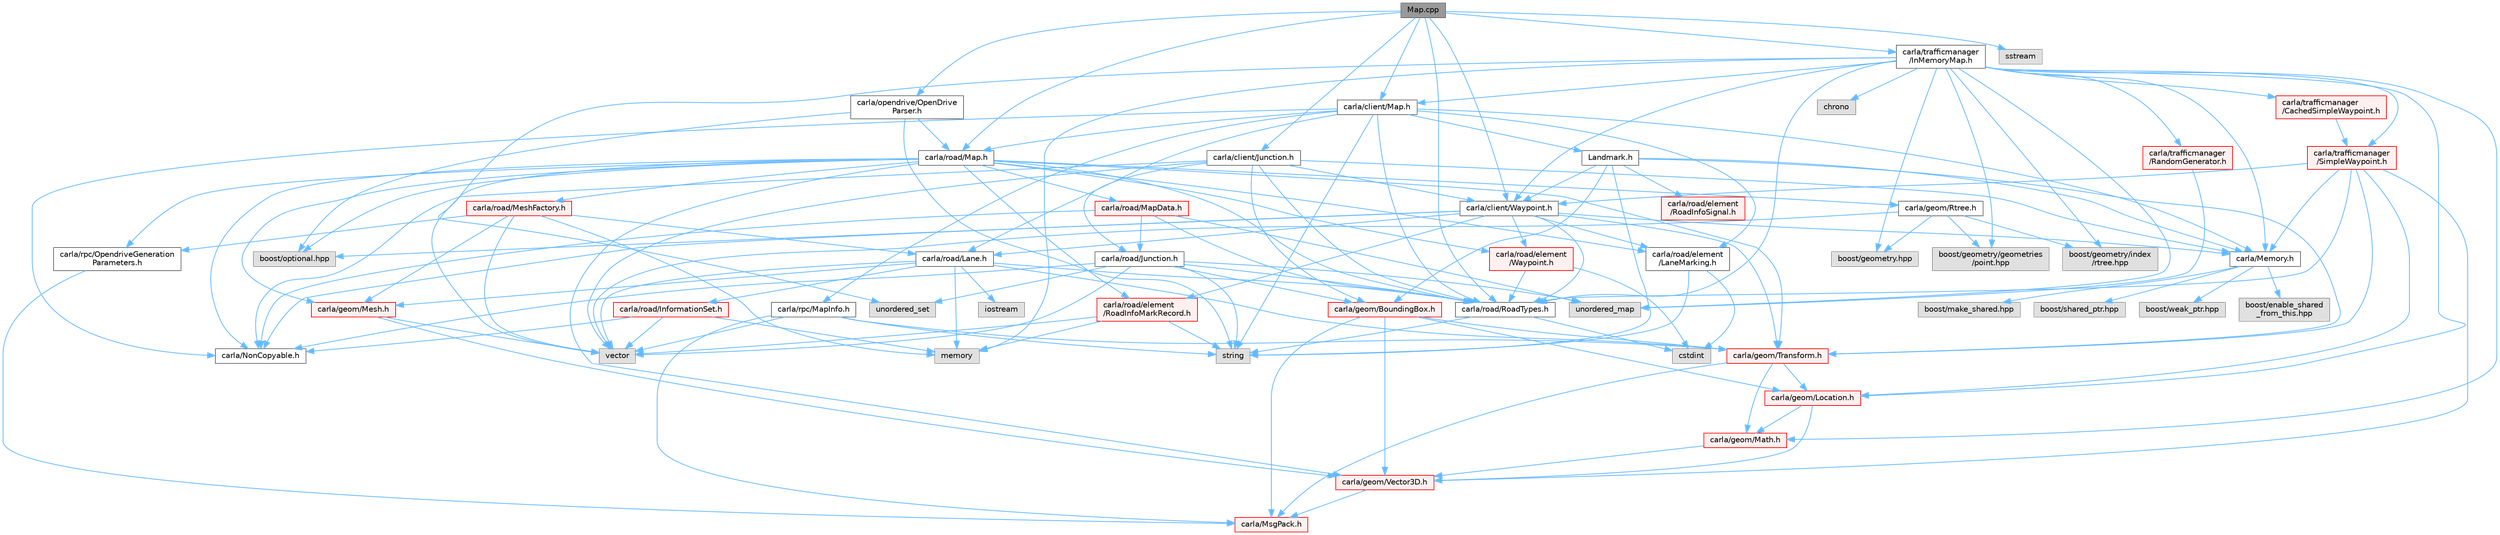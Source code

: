 digraph "Map.cpp"
{
 // INTERACTIVE_SVG=YES
 // LATEX_PDF_SIZE
  bgcolor="transparent";
  edge [fontname=Helvetica,fontsize=10,labelfontname=Helvetica,labelfontsize=10];
  node [fontname=Helvetica,fontsize=10,shape=box,height=0.2,width=0.4];
  Node1 [id="Node000001",label="Map.cpp",height=0.2,width=0.4,color="gray40", fillcolor="grey60", style="filled", fontcolor="black",tooltip=" "];
  Node1 -> Node2 [id="edge1_Node000001_Node000002",color="steelblue1",style="solid",tooltip=" "];
  Node2 [id="Node000002",label="carla/client/Map.h",height=0.2,width=0.4,color="grey40", fillcolor="white", style="filled",URL="$d4/d9d/client_2Map_8h.html",tooltip=" "];
  Node2 -> Node3 [id="edge2_Node000002_Node000003",color="steelblue1",style="solid",tooltip=" "];
  Node3 [id="Node000003",label="carla/Memory.h",height=0.2,width=0.4,color="grey40", fillcolor="white", style="filled",URL="$de/d5c/Memory_8h.html",tooltip=" "];
  Node3 -> Node4 [id="edge3_Node000003_Node000004",color="steelblue1",style="solid",tooltip=" "];
  Node4 [id="Node000004",label="boost/enable_shared\l_from_this.hpp",height=0.2,width=0.4,color="grey60", fillcolor="#E0E0E0", style="filled",tooltip=" "];
  Node3 -> Node5 [id="edge4_Node000003_Node000005",color="steelblue1",style="solid",tooltip=" "];
  Node5 [id="Node000005",label="boost/make_shared.hpp",height=0.2,width=0.4,color="grey60", fillcolor="#E0E0E0", style="filled",tooltip=" "];
  Node3 -> Node6 [id="edge5_Node000003_Node000006",color="steelblue1",style="solid",tooltip=" "];
  Node6 [id="Node000006",label="boost/shared_ptr.hpp",height=0.2,width=0.4,color="grey60", fillcolor="#E0E0E0", style="filled",tooltip=" "];
  Node3 -> Node7 [id="edge6_Node000003_Node000007",color="steelblue1",style="solid",tooltip=" "];
  Node7 [id="Node000007",label="boost/weak_ptr.hpp",height=0.2,width=0.4,color="grey60", fillcolor="#E0E0E0", style="filled",tooltip=" "];
  Node2 -> Node8 [id="edge7_Node000002_Node000008",color="steelblue1",style="solid",tooltip=" "];
  Node8 [id="Node000008",label="carla/NonCopyable.h",height=0.2,width=0.4,color="grey40", fillcolor="white", style="filled",URL="$d4/dd8/LibCarla_2source_2carla_2NonCopyable_8h.html",tooltip=" "];
  Node2 -> Node9 [id="edge8_Node000002_Node000009",color="steelblue1",style="solid",tooltip=" "];
  Node9 [id="Node000009",label="carla/road/element\l/LaneMarking.h",height=0.2,width=0.4,color="grey40", fillcolor="white", style="filled",URL="$d5/d4c/LaneMarking_8h.html",tooltip=" "];
  Node9 -> Node10 [id="edge9_Node000009_Node000010",color="steelblue1",style="solid",tooltip=" "];
  Node10 [id="Node000010",label="cstdint",height=0.2,width=0.4,color="grey60", fillcolor="#E0E0E0", style="filled",tooltip=" "];
  Node9 -> Node11 [id="edge10_Node000009_Node000011",color="steelblue1",style="solid",tooltip=" "];
  Node11 [id="Node000011",label="string",height=0.2,width=0.4,color="grey60", fillcolor="#E0E0E0", style="filled",tooltip=" "];
  Node2 -> Node12 [id="edge11_Node000002_Node000012",color="steelblue1",style="solid",tooltip=" "];
  Node12 [id="Node000012",label="carla/road/Lane.h",height=0.2,width=0.4,color="grey40", fillcolor="white", style="filled",URL="$d8/d27/Lane_8h.html",tooltip=" "];
  Node12 -> Node13 [id="edge12_Node000012_Node000013",color="steelblue1",style="solid",tooltip=" "];
  Node13 [id="Node000013",label="carla/geom/Mesh.h",height=0.2,width=0.4,color="red", fillcolor="#FFF0F0", style="filled",URL="$d9/d31/Mesh_8h.html",tooltip=" "];
  Node13 -> Node14 [id="edge13_Node000013_Node000014",color="steelblue1",style="solid",tooltip=" "];
  Node14 [id="Node000014",label="vector",height=0.2,width=0.4,color="grey60", fillcolor="#E0E0E0", style="filled",tooltip=" "];
  Node13 -> Node15 [id="edge14_Node000013_Node000015",color="steelblue1",style="solid",tooltip=" "];
  Node15 [id="Node000015",label="carla/geom/Vector3D.h",height=0.2,width=0.4,color="red", fillcolor="#FFF0F0", style="filled",URL="$de/d70/geom_2Vector3D_8h.html",tooltip=" "];
  Node15 -> Node16 [id="edge15_Node000015_Node000016",color="steelblue1",style="solid",tooltip=" "];
  Node16 [id="Node000016",label="carla/MsgPack.h",height=0.2,width=0.4,color="red", fillcolor="#FFF0F0", style="filled",URL="$d9/d6f/MsgPack_8h.html",tooltip=" "];
  Node12 -> Node40 [id="edge16_Node000012_Node000040",color="steelblue1",style="solid",tooltip=" "];
  Node40 [id="Node000040",label="carla/geom/Transform.h",height=0.2,width=0.4,color="red", fillcolor="#FFF0F0", style="filled",URL="$de/d17/geom_2Transform_8h.html",tooltip=" "];
  Node40 -> Node16 [id="edge17_Node000040_Node000016",color="steelblue1",style="solid",tooltip=" "];
  Node40 -> Node41 [id="edge18_Node000040_Node000041",color="steelblue1",style="solid",tooltip=" "];
  Node41 [id="Node000041",label="carla/geom/Location.h",height=0.2,width=0.4,color="red", fillcolor="#FFF0F0", style="filled",URL="$d9/d8b/geom_2Location_8h.html",tooltip=" "];
  Node41 -> Node15 [id="edge19_Node000041_Node000015",color="steelblue1",style="solid",tooltip=" "];
  Node41 -> Node43 [id="edge20_Node000041_Node000043",color="steelblue1",style="solid",tooltip=" "];
  Node43 [id="Node000043",label="carla/geom/Math.h",height=0.2,width=0.4,color="red", fillcolor="#FFF0F0", style="filled",URL="$db/d8a/Math_8h.html",tooltip=" "];
  Node43 -> Node15 [id="edge21_Node000043_Node000015",color="steelblue1",style="solid",tooltip=" "];
  Node40 -> Node43 [id="edge22_Node000040_Node000043",color="steelblue1",style="solid",tooltip=" "];
  Node12 -> Node49 [id="edge23_Node000012_Node000049",color="steelblue1",style="solid",tooltip=" "];
  Node49 [id="Node000049",label="carla/road/InformationSet.h",height=0.2,width=0.4,color="red", fillcolor="#FFF0F0", style="filled",URL="$d2/d56/InformationSet_8h.html",tooltip=" "];
  Node49 -> Node8 [id="edge24_Node000049_Node000008",color="steelblue1",style="solid",tooltip=" "];
  Node49 -> Node14 [id="edge25_Node000049_Node000014",color="steelblue1",style="solid",tooltip=" "];
  Node49 -> Node27 [id="edge26_Node000049_Node000027",color="steelblue1",style="solid",tooltip=" "];
  Node27 [id="Node000027",label="memory",height=0.2,width=0.4,color="grey60", fillcolor="#E0E0E0", style="filled",tooltip=" "];
  Node12 -> Node58 [id="edge27_Node000012_Node000058",color="steelblue1",style="solid",tooltip=" "];
  Node58 [id="Node000058",label="carla/road/RoadTypes.h",height=0.2,width=0.4,color="grey40", fillcolor="white", style="filled",URL="$d6/dbb/RoadTypes_8h.html",tooltip=" "];
  Node58 -> Node10 [id="edge28_Node000058_Node000010",color="steelblue1",style="solid",tooltip=" "];
  Node58 -> Node11 [id="edge29_Node000058_Node000011",color="steelblue1",style="solid",tooltip=" "];
  Node12 -> Node14 [id="edge30_Node000012_Node000014",color="steelblue1",style="solid",tooltip=" "];
  Node12 -> Node24 [id="edge31_Node000012_Node000024",color="steelblue1",style="solid",tooltip=" "];
  Node24 [id="Node000024",label="iostream",height=0.2,width=0.4,color="grey60", fillcolor="#E0E0E0", style="filled",tooltip=" "];
  Node12 -> Node27 [id="edge32_Node000012_Node000027",color="steelblue1",style="solid",tooltip=" "];
  Node2 -> Node59 [id="edge33_Node000002_Node000059",color="steelblue1",style="solid",tooltip=" "];
  Node59 [id="Node000059",label="carla/road/Map.h",height=0.2,width=0.4,color="grey40", fillcolor="white", style="filled",URL="$df/d64/road_2Map_8h.html",tooltip=" "];
  Node59 -> Node13 [id="edge34_Node000059_Node000013",color="steelblue1",style="solid",tooltip=" "];
  Node59 -> Node60 [id="edge35_Node000059_Node000060",color="steelblue1",style="solid",tooltip=" "];
  Node60 [id="Node000060",label="carla/geom/Rtree.h",height=0.2,width=0.4,color="grey40", fillcolor="white", style="filled",URL="$d5/d30/Rtree_8h.html",tooltip=" "];
  Node60 -> Node14 [id="edge36_Node000060_Node000014",color="steelblue1",style="solid",tooltip=" "];
  Node60 -> Node61 [id="edge37_Node000060_Node000061",color="steelblue1",style="solid",tooltip=" "];
  Node61 [id="Node000061",label="boost/geometry.hpp",height=0.2,width=0.4,color="grey60", fillcolor="#E0E0E0", style="filled",tooltip=" "];
  Node60 -> Node62 [id="edge38_Node000060_Node000062",color="steelblue1",style="solid",tooltip=" "];
  Node62 [id="Node000062",label="boost/geometry/geometries\l/point.hpp",height=0.2,width=0.4,color="grey60", fillcolor="#E0E0E0", style="filled",tooltip=" "];
  Node60 -> Node63 [id="edge39_Node000060_Node000063",color="steelblue1",style="solid",tooltip=" "];
  Node63 [id="Node000063",label="boost/geometry/index\l/rtree.hpp",height=0.2,width=0.4,color="grey60", fillcolor="#E0E0E0", style="filled",tooltip=" "];
  Node59 -> Node40 [id="edge40_Node000059_Node000040",color="steelblue1",style="solid",tooltip=" "];
  Node59 -> Node8 [id="edge41_Node000059_Node000008",color="steelblue1",style="solid",tooltip=" "];
  Node59 -> Node9 [id="edge42_Node000059_Node000009",color="steelblue1",style="solid",tooltip=" "];
  Node59 -> Node64 [id="edge43_Node000059_Node000064",color="steelblue1",style="solid",tooltip=" "];
  Node64 [id="Node000064",label="carla/road/element\l/RoadInfoMarkRecord.h",height=0.2,width=0.4,color="red", fillcolor="#FFF0F0", style="filled",URL="$dd/d32/RoadInfoMarkRecord_8h.html",tooltip=" "];
  Node64 -> Node11 [id="edge44_Node000064_Node000011",color="steelblue1",style="solid",tooltip=" "];
  Node64 -> Node14 [id="edge45_Node000064_Node000014",color="steelblue1",style="solid",tooltip=" "];
  Node64 -> Node27 [id="edge46_Node000064_Node000027",color="steelblue1",style="solid",tooltip=" "];
  Node59 -> Node66 [id="edge47_Node000059_Node000066",color="steelblue1",style="solid",tooltip=" "];
  Node66 [id="Node000066",label="carla/road/element\l/Waypoint.h",height=0.2,width=0.4,color="red", fillcolor="#FFF0F0", style="filled",URL="$d3/dbb/road_2element_2Waypoint_8h.html",tooltip=" "];
  Node66 -> Node58 [id="edge48_Node000066_Node000058",color="steelblue1",style="solid",tooltip=" "];
  Node66 -> Node10 [id="edge49_Node000066_Node000010",color="steelblue1",style="solid",tooltip=" "];
  Node59 -> Node68 [id="edge50_Node000059_Node000068",color="steelblue1",style="solid",tooltip=" "];
  Node68 [id="Node000068",label="carla/road/MapData.h",height=0.2,width=0.4,color="red", fillcolor="#FFF0F0", style="filled",URL="$d5/db7/MapData_8h.html",tooltip=" "];
  Node68 -> Node8 [id="edge51_Node000068_Node000008",color="steelblue1",style="solid",tooltip=" "];
  Node68 -> Node74 [id="edge52_Node000068_Node000074",color="steelblue1",style="solid",tooltip=" "];
  Node74 [id="Node000074",label="carla/road/Junction.h",height=0.2,width=0.4,color="grey40", fillcolor="white", style="filled",URL="$d1/d3a/road_2Junction_8h.html",tooltip=" "];
  Node74 -> Node75 [id="edge53_Node000074_Node000075",color="steelblue1",style="solid",tooltip=" "];
  Node75 [id="Node000075",label="carla/geom/BoundingBox.h",height=0.2,width=0.4,color="red", fillcolor="#FFF0F0", style="filled",URL="$d2/dfe/LibCarla_2source_2carla_2geom_2BoundingBox_8h.html",tooltip=" "];
  Node75 -> Node16 [id="edge54_Node000075_Node000016",color="steelblue1",style="solid",tooltip=" "];
  Node75 -> Node40 [id="edge55_Node000075_Node000040",color="steelblue1",style="solid",tooltip=" "];
  Node75 -> Node41 [id="edge56_Node000075_Node000041",color="steelblue1",style="solid",tooltip=" "];
  Node75 -> Node15 [id="edge57_Node000075_Node000015",color="steelblue1",style="solid",tooltip=" "];
  Node74 -> Node8 [id="edge58_Node000074_Node000008",color="steelblue1",style="solid",tooltip=" "];
  Node74 -> Node58 [id="edge59_Node000074_Node000058",color="steelblue1",style="solid",tooltip=" "];
  Node74 -> Node79 [id="edge60_Node000074_Node000079",color="steelblue1",style="solid",tooltip=" "];
  Node79 [id="Node000079",label="unordered_map",height=0.2,width=0.4,color="grey60", fillcolor="#E0E0E0", style="filled",tooltip=" "];
  Node74 -> Node80 [id="edge61_Node000074_Node000080",color="steelblue1",style="solid",tooltip=" "];
  Node80 [id="Node000080",label="unordered_set",height=0.2,width=0.4,color="grey60", fillcolor="#E0E0E0", style="filled",tooltip=" "];
  Node74 -> Node14 [id="edge62_Node000074_Node000014",color="steelblue1",style="solid",tooltip=" "];
  Node74 -> Node11 [id="edge63_Node000074_Node000011",color="steelblue1",style="solid",tooltip=" "];
  Node68 -> Node58 [id="edge64_Node000068_Node000058",color="steelblue1",style="solid",tooltip=" "];
  Node68 -> Node79 [id="edge65_Node000068_Node000079",color="steelblue1",style="solid",tooltip=" "];
  Node59 -> Node58 [id="edge66_Node000059_Node000058",color="steelblue1",style="solid",tooltip=" "];
  Node59 -> Node88 [id="edge67_Node000059_Node000088",color="steelblue1",style="solid",tooltip=" "];
  Node88 [id="Node000088",label="carla/road/MeshFactory.h",height=0.2,width=0.4,color="red", fillcolor="#FFF0F0", style="filled",URL="$d9/d87/MeshFactory_8h.html",tooltip=" "];
  Node88 -> Node27 [id="edge68_Node000088_Node000027",color="steelblue1",style="solid",tooltip=" "];
  Node88 -> Node14 [id="edge69_Node000088_Node000014",color="steelblue1",style="solid",tooltip=" "];
  Node88 -> Node13 [id="edge70_Node000088_Node000013",color="steelblue1",style="solid",tooltip=" "];
  Node88 -> Node12 [id="edge71_Node000088_Node000012",color="steelblue1",style="solid",tooltip=" "];
  Node88 -> Node89 [id="edge72_Node000088_Node000089",color="steelblue1",style="solid",tooltip=" "];
  Node89 [id="Node000089",label="carla/rpc/OpendriveGeneration\lParameters.h",height=0.2,width=0.4,color="grey40", fillcolor="white", style="filled",URL="$d9/d3b/OpendriveGenerationParameters_8h.html",tooltip=" "];
  Node89 -> Node16 [id="edge73_Node000089_Node000016",color="steelblue1",style="solid",tooltip=" "];
  Node59 -> Node15 [id="edge74_Node000059_Node000015",color="steelblue1",style="solid",tooltip=" "];
  Node59 -> Node89 [id="edge75_Node000059_Node000089",color="steelblue1",style="solid",tooltip=" "];
  Node59 -> Node90 [id="edge76_Node000059_Node000090",color="steelblue1",style="solid",tooltip=" "];
  Node90 [id="Node000090",label="boost/optional.hpp",height=0.2,width=0.4,color="grey60", fillcolor="#E0E0E0", style="filled",tooltip=" "];
  Node59 -> Node14 [id="edge77_Node000059_Node000014",color="steelblue1",style="solid",tooltip=" "];
  Node2 -> Node58 [id="edge78_Node000002_Node000058",color="steelblue1",style="solid",tooltip=" "];
  Node2 -> Node91 [id="edge79_Node000002_Node000091",color="steelblue1",style="solid",tooltip=" "];
  Node91 [id="Node000091",label="carla/rpc/MapInfo.h",height=0.2,width=0.4,color="grey40", fillcolor="white", style="filled",URL="$d8/d5a/MapInfo_8h.html",tooltip=" "];
  Node91 -> Node16 [id="edge80_Node000091_Node000016",color="steelblue1",style="solid",tooltip=" "];
  Node91 -> Node40 [id="edge81_Node000091_Node000040",color="steelblue1",style="solid",tooltip=" "];
  Node91 -> Node11 [id="edge82_Node000091_Node000011",color="steelblue1",style="solid",tooltip=" "];
  Node91 -> Node14 [id="edge83_Node000091_Node000014",color="steelblue1",style="solid",tooltip=" "];
  Node2 -> Node92 [id="edge84_Node000002_Node000092",color="steelblue1",style="solid",tooltip=" "];
  Node92 [id="Node000092",label="Landmark.h",height=0.2,width=0.4,color="grey40", fillcolor="white", style="filled",URL="$db/d18/Landmark_8h.html",tooltip=" "];
  Node92 -> Node3 [id="edge85_Node000092_Node000003",color="steelblue1",style="solid",tooltip=" "];
  Node92 -> Node93 [id="edge86_Node000092_Node000093",color="steelblue1",style="solid",tooltip=" "];
  Node93 [id="Node000093",label="carla/client/Waypoint.h",height=0.2,width=0.4,color="grey40", fillcolor="white", style="filled",URL="$d0/d47/client_2Waypoint_8h.html",tooltip=" "];
  Node93 -> Node3 [id="edge87_Node000093_Node000003",color="steelblue1",style="solid",tooltip=" "];
  Node93 -> Node8 [id="edge88_Node000093_Node000008",color="steelblue1",style="solid",tooltip=" "];
  Node93 -> Node40 [id="edge89_Node000093_Node000040",color="steelblue1",style="solid",tooltip=" "];
  Node93 -> Node9 [id="edge90_Node000093_Node000009",color="steelblue1",style="solid",tooltip=" "];
  Node93 -> Node64 [id="edge91_Node000093_Node000064",color="steelblue1",style="solid",tooltip=" "];
  Node93 -> Node66 [id="edge92_Node000093_Node000066",color="steelblue1",style="solid",tooltip=" "];
  Node93 -> Node12 [id="edge93_Node000093_Node000012",color="steelblue1",style="solid",tooltip=" "];
  Node93 -> Node58 [id="edge94_Node000093_Node000058",color="steelblue1",style="solid",tooltip=" "];
  Node93 -> Node90 [id="edge95_Node000093_Node000090",color="steelblue1",style="solid",tooltip=" "];
  Node92 -> Node40 [id="edge96_Node000092_Node000040",color="steelblue1",style="solid",tooltip=" "];
  Node92 -> Node75 [id="edge97_Node000092_Node000075",color="steelblue1",style="solid",tooltip=" "];
  Node92 -> Node94 [id="edge98_Node000092_Node000094",color="steelblue1",style="solid",tooltip=" "];
  Node94 [id="Node000094",label="carla/road/element\l/RoadInfoSignal.h",height=0.2,width=0.4,color="red", fillcolor="#FFF0F0", style="filled",URL="$d1/d1d/RoadInfoSignal_8h.html",tooltip=" "];
  Node92 -> Node11 [id="edge99_Node000092_Node000011",color="steelblue1",style="solid",tooltip=" "];
  Node2 -> Node11 [id="edge100_Node000002_Node000011",color="steelblue1",style="solid",tooltip=" "];
  Node1 -> Node95 [id="edge101_Node000001_Node000095",color="steelblue1",style="solid",tooltip=" "];
  Node95 [id="Node000095",label="carla/client/Junction.h",height=0.2,width=0.4,color="grey40", fillcolor="white", style="filled",URL="$dd/d55/client_2Junction_8h.html",tooltip=" "];
  Node95 -> Node3 [id="edge102_Node000095_Node000003",color="steelblue1",style="solid",tooltip=" "];
  Node95 -> Node8 [id="edge103_Node000095_Node000008",color="steelblue1",style="solid",tooltip=" "];
  Node95 -> Node74 [id="edge104_Node000095_Node000074",color="steelblue1",style="solid",tooltip=" "];
  Node95 -> Node58 [id="edge105_Node000095_Node000058",color="steelblue1",style="solid",tooltip=" "];
  Node95 -> Node75 [id="edge106_Node000095_Node000075",color="steelblue1",style="solid",tooltip=" "];
  Node95 -> Node93 [id="edge107_Node000095_Node000093",color="steelblue1",style="solid",tooltip=" "];
  Node95 -> Node14 [id="edge108_Node000095_Node000014",color="steelblue1",style="solid",tooltip=" "];
  Node1 -> Node93 [id="edge109_Node000001_Node000093",color="steelblue1",style="solid",tooltip=" "];
  Node1 -> Node96 [id="edge110_Node000001_Node000096",color="steelblue1",style="solid",tooltip=" "];
  Node96 [id="Node000096",label="carla/opendrive/OpenDrive\lParser.h",height=0.2,width=0.4,color="grey40", fillcolor="white", style="filled",URL="$d1/dd9/OpenDriveParser_8h.html",tooltip=" "];
  Node96 -> Node59 [id="edge111_Node000096_Node000059",color="steelblue1",style="solid",tooltip=" "];
  Node96 -> Node90 [id="edge112_Node000096_Node000090",color="steelblue1",style="solid",tooltip=" "];
  Node96 -> Node11 [id="edge113_Node000096_Node000011",color="steelblue1",style="solid",tooltip=" "];
  Node1 -> Node59 [id="edge114_Node000001_Node000059",color="steelblue1",style="solid",tooltip=" "];
  Node1 -> Node58 [id="edge115_Node000001_Node000058",color="steelblue1",style="solid",tooltip=" "];
  Node1 -> Node97 [id="edge116_Node000001_Node000097",color="steelblue1",style="solid",tooltip=" "];
  Node97 [id="Node000097",label="carla/trafficmanager\l/InMemoryMap.h",height=0.2,width=0.4,color="grey40", fillcolor="white", style="filled",URL="$d3/d89/InMemoryMap_8h.html",tooltip=" "];
  Node97 -> Node98 [id="edge117_Node000097_Node000098",color="steelblue1",style="solid",tooltip=" "];
  Node98 [id="Node000098",label="chrono",height=0.2,width=0.4,color="grey60", fillcolor="#E0E0E0", style="filled",tooltip=" "];
  Node97 -> Node27 [id="edge118_Node000097_Node000027",color="steelblue1",style="solid",tooltip=" "];
  Node97 -> Node79 [id="edge119_Node000097_Node000079",color="steelblue1",style="solid",tooltip=" "];
  Node97 -> Node80 [id="edge120_Node000097_Node000080",color="steelblue1",style="solid",tooltip=" "];
  Node97 -> Node61 [id="edge121_Node000097_Node000061",color="steelblue1",style="solid",tooltip=" "];
  Node97 -> Node62 [id="edge122_Node000097_Node000062",color="steelblue1",style="solid",tooltip=" "];
  Node97 -> Node63 [id="edge123_Node000097_Node000063",color="steelblue1",style="solid",tooltip=" "];
  Node97 -> Node2 [id="edge124_Node000097_Node000002",color="steelblue1",style="solid",tooltip=" "];
  Node97 -> Node93 [id="edge125_Node000097_Node000093",color="steelblue1",style="solid",tooltip=" "];
  Node97 -> Node41 [id="edge126_Node000097_Node000041",color="steelblue1",style="solid",tooltip=" "];
  Node97 -> Node43 [id="edge127_Node000097_Node000043",color="steelblue1",style="solid",tooltip=" "];
  Node97 -> Node3 [id="edge128_Node000097_Node000003",color="steelblue1",style="solid",tooltip=" "];
  Node97 -> Node58 [id="edge129_Node000097_Node000058",color="steelblue1",style="solid",tooltip=" "];
  Node97 -> Node99 [id="edge130_Node000097_Node000099",color="steelblue1",style="solid",tooltip=" "];
  Node99 [id="Node000099",label="carla/trafficmanager\l/RandomGenerator.h",height=0.2,width=0.4,color="red", fillcolor="#FFF0F0", style="filled",URL="$db/d7f/RandomGenerator_8h.html",tooltip=" "];
  Node99 -> Node79 [id="edge131_Node000099_Node000079",color="steelblue1",style="solid",tooltip=" "];
  Node97 -> Node102 [id="edge132_Node000097_Node000102",color="steelblue1",style="solid",tooltip=" "];
  Node102 [id="Node000102",label="carla/trafficmanager\l/SimpleWaypoint.h",height=0.2,width=0.4,color="red", fillcolor="#FFF0F0", style="filled",URL="$d7/dd3/SimpleWaypoint_8h.html",tooltip=" "];
  Node102 -> Node93 [id="edge133_Node000102_Node000093",color="steelblue1",style="solid",tooltip=" "];
  Node102 -> Node41 [id="edge134_Node000102_Node000041",color="steelblue1",style="solid",tooltip=" "];
  Node102 -> Node40 [id="edge135_Node000102_Node000040",color="steelblue1",style="solid",tooltip=" "];
  Node102 -> Node15 [id="edge136_Node000102_Node000015",color="steelblue1",style="solid",tooltip=" "];
  Node102 -> Node3 [id="edge137_Node000102_Node000003",color="steelblue1",style="solid",tooltip=" "];
  Node102 -> Node58 [id="edge138_Node000102_Node000058",color="steelblue1",style="solid",tooltip=" "];
  Node97 -> Node104 [id="edge139_Node000097_Node000104",color="steelblue1",style="solid",tooltip=" "];
  Node104 [id="Node000104",label="carla/trafficmanager\l/CachedSimpleWaypoint.h",height=0.2,width=0.4,color="red", fillcolor="#FFF0F0", style="filled",URL="$d7/d9b/CachedSimpleWaypoint_8h.html",tooltip=" "];
  Node104 -> Node102 [id="edge140_Node000104_Node000102",color="steelblue1",style="solid",tooltip=" "];
  Node1 -> Node106 [id="edge141_Node000001_Node000106",color="steelblue1",style="solid",tooltip=" "];
  Node106 [id="Node000106",label="sstream",height=0.2,width=0.4,color="grey60", fillcolor="#E0E0E0", style="filled",tooltip=" "];
}
